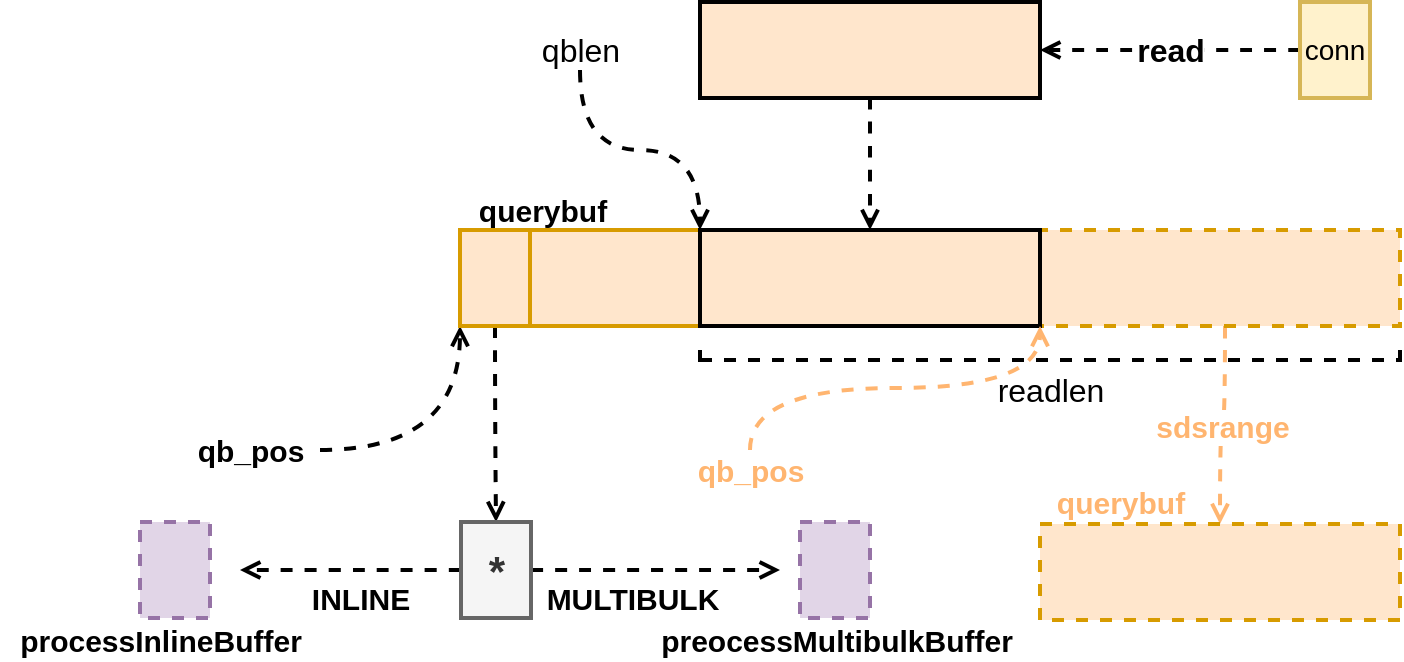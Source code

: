<mxfile version="15.4.0" type="device" pages="2"><diagram id="cwuofUJcOLa2f2f71zu4" name="readQueryFromClient"><mxGraphModel dx="1913" dy="966" grid="1" gridSize="10" guides="1" tooltips="1" connect="1" arrows="1" fold="1" page="1" pageScale="1" pageWidth="827" pageHeight="1169" math="0" shadow="0"><root><mxCell id="0"/><mxCell id="1" parent="0"/><mxCell id="vRrm3B_HAClW8M0bbE5z-47" value="sdsrange" style="edgeStyle=orthogonalEdgeStyle;curved=1;rounded=0;orthogonalLoop=1;jettySize=auto;html=1;exitX=0.75;exitY=1;exitDx=0;exitDy=0;dashed=1;fontSize=15;fontColor=#FFB570;endArrow=open;endFill=0;strokeColor=#FFB570;strokeWidth=2;fontStyle=1;entryX=0.5;entryY=0;entryDx=0;entryDy=0;" parent="1" source="vRrm3B_HAClW8M0bbE5z-5" target="vRrm3B_HAClW8M0bbE5z-48" edge="1"><mxGeometry relative="1" as="geometry"><mxPoint x="483" y="610" as="targetPoint"/></mxGeometry></mxCell><mxCell id="vRrm3B_HAClW8M0bbE5z-5" value="" style="rounded=0;whiteSpace=wrap;html=1;strokeWidth=2;fontSize=16;fillColor=#ffe6cc;strokeColor=#d79b00;dashed=1;" parent="1" vertex="1"><mxGeometry x="220" y="370" width="350" height="48" as="geometry"/></mxCell><mxCell id="vRrm3B_HAClW8M0bbE5z-8" value="" style="edgeStyle=orthogonalEdgeStyle;curved=1;rounded=0;orthogonalLoop=1;jettySize=auto;html=1;dashed=1;fontSize=16;endArrow=open;endFill=0;strokeWidth=2;entryX=1;entryY=0;entryDx=0;entryDy=0;" parent="1" source="vRrm3B_HAClW8M0bbE5z-2" target="vRrm3B_HAClW8M0bbE5z-4" edge="1"><mxGeometry relative="1" as="geometry"/></mxCell><mxCell id="vRrm3B_HAClW8M0bbE5z-2" value="qblen" style="text;html=1;align=center;verticalAlign=middle;resizable=0;points=[];autosize=1;strokeColor=none;fillColor=none;fontSize=16;fontStyle=0" parent="1" vertex="1"><mxGeometry x="135" y="270" width="50" height="20" as="geometry"/></mxCell><mxCell id="vRrm3B_HAClW8M0bbE5z-4" value="" style="rounded=0;whiteSpace=wrap;html=1;strokeWidth=2;fontSize=16;fillColor=#ffe6cc;strokeColor=#d79b00;" parent="1" vertex="1"><mxGeometry x="100" y="370" width="120" height="48" as="geometry"/></mxCell><mxCell id="vRrm3B_HAClW8M0bbE5z-7" value="" style="shape=crossbar;whiteSpace=wrap;html=1;rounded=1;dashed=1;fontSize=16;strokeWidth=2;" parent="1" vertex="1"><mxGeometry x="220" y="430" width="350" height="10" as="geometry"/></mxCell><mxCell id="vRrm3B_HAClW8M0bbE5z-9" value="readlen" style="text;html=1;align=center;verticalAlign=middle;resizable=0;points=[];autosize=1;strokeColor=none;fillColor=none;fontSize=16;fontStyle=0" parent="1" vertex="1"><mxGeometry x="360" y="440" width="70" height="20" as="geometry"/></mxCell><mxCell id="vRrm3B_HAClW8M0bbE5z-19" style="edgeStyle=orthogonalEdgeStyle;curved=1;rounded=0;orthogonalLoop=1;jettySize=auto;html=1;exitX=0.5;exitY=1;exitDx=0;exitDy=0;entryX=0.5;entryY=0;entryDx=0;entryDy=0;dashed=1;fontSize=16;endArrow=open;endFill=0;strokeWidth=2;" parent="1" source="vRrm3B_HAClW8M0bbE5z-16" target="vRrm3B_HAClW8M0bbE5z-20" edge="1"><mxGeometry relative="1" as="geometry"/></mxCell><mxCell id="vRrm3B_HAClW8M0bbE5z-16" value="" style="rounded=0;whiteSpace=wrap;html=1;strokeWidth=2;fontSize=16;fillColor=#ffe6cc;strokeColor=default;" parent="1" vertex="1"><mxGeometry x="220" y="256" width="170" height="48" as="geometry"/></mxCell><mxCell id="vRrm3B_HAClW8M0bbE5z-18" value="read" style="edgeStyle=orthogonalEdgeStyle;curved=1;rounded=0;orthogonalLoop=1;jettySize=auto;html=1;dashed=1;fontSize=16;endArrow=open;endFill=0;strokeWidth=2;fontStyle=1" parent="1" source="vRrm3B_HAClW8M0bbE5z-17" target="vRrm3B_HAClW8M0bbE5z-16" edge="1"><mxGeometry relative="1" as="geometry"/></mxCell><mxCell id="vRrm3B_HAClW8M0bbE5z-17" value="conn" style="rounded=0;whiteSpace=wrap;html=1;strokeWidth=2;fontSize=14;fillColor=#fff2cc;strokeColor=#d6b656;" parent="1" vertex="1"><mxGeometry x="520" y="256" width="35" height="48" as="geometry"/></mxCell><mxCell id="vRrm3B_HAClW8M0bbE5z-20" value="" style="rounded=0;whiteSpace=wrap;html=1;strokeWidth=2;fontSize=16;fillColor=#ffe6cc;strokeColor=default;" parent="1" vertex="1"><mxGeometry x="220" y="370" width="170" height="48" as="geometry"/></mxCell><mxCell id="vRrm3B_HAClW8M0bbE5z-30" value="" style="edgeStyle=orthogonalEdgeStyle;curved=1;rounded=0;orthogonalLoop=1;jettySize=auto;html=1;dashed=1;fontSize=14;endArrow=open;endFill=0;strokeWidth=2;entryX=0;entryY=1;entryDx=0;entryDy=0;" parent="1" source="vRrm3B_HAClW8M0bbE5z-29" target="vRrm3B_HAClW8M0bbE5z-4" edge="1"><mxGeometry relative="1" as="geometry"/></mxCell><mxCell id="vRrm3B_HAClW8M0bbE5z-29" value="qb_pos" style="text;html=1;align=center;verticalAlign=middle;resizable=0;points=[];autosize=1;strokeColor=none;fillColor=none;fontSize=15;fontStyle=1" parent="1" vertex="1"><mxGeometry x="-40" y="470" width="70" height="20" as="geometry"/></mxCell><mxCell id="vRrm3B_HAClW8M0bbE5z-32" style="edgeStyle=orthogonalEdgeStyle;curved=1;rounded=0;orthogonalLoop=1;jettySize=auto;html=1;exitX=0.5;exitY=1;exitDx=0;exitDy=0;dashed=1;fontSize=14;endArrow=open;endFill=0;strokeWidth=2;" parent="1" source="vRrm3B_HAClW8M0bbE5z-31" target="vRrm3B_HAClW8M0bbE5z-33" edge="1"><mxGeometry relative="1" as="geometry"><mxPoint x="118" y="540" as="targetPoint"/></mxGeometry></mxCell><mxCell id="vRrm3B_HAClW8M0bbE5z-31" value="" style="rounded=0;whiteSpace=wrap;html=1;strokeWidth=2;fontSize=14;fillColor=#ffe6cc;strokeColor=#d79b00;" parent="1" vertex="1"><mxGeometry x="100" y="370" width="35" height="48" as="geometry"/></mxCell><mxCell id="vRrm3B_HAClW8M0bbE5z-34" style="edgeStyle=orthogonalEdgeStyle;curved=1;rounded=0;orthogonalLoop=1;jettySize=auto;html=1;exitX=1;exitY=0.5;exitDx=0;exitDy=0;dashed=1;fontSize=21;endArrow=open;endFill=0;strokeWidth=2;" parent="1" source="vRrm3B_HAClW8M0bbE5z-33" edge="1"><mxGeometry relative="1" as="geometry"><mxPoint x="260" y="540" as="targetPoint"/></mxGeometry></mxCell><mxCell id="vRrm3B_HAClW8M0bbE5z-35" style="edgeStyle=orthogonalEdgeStyle;curved=1;rounded=0;orthogonalLoop=1;jettySize=auto;html=1;exitX=0;exitY=0.5;exitDx=0;exitDy=0;dashed=1;fontSize=21;endArrow=open;endFill=0;strokeWidth=2;" parent="1" source="vRrm3B_HAClW8M0bbE5z-33" edge="1"><mxGeometry relative="1" as="geometry"><mxPoint x="-10" y="540" as="targetPoint"/></mxGeometry></mxCell><mxCell id="vRrm3B_HAClW8M0bbE5z-33" value="*" style="rounded=0;whiteSpace=wrap;html=1;strokeWidth=2;fontSize=21;fillColor=#f5f5f5;strokeColor=#666666;fontColor=#333333;fontStyle=1" parent="1" vertex="1"><mxGeometry x="100.5" y="516" width="35" height="48" as="geometry"/></mxCell><mxCell id="vRrm3B_HAClW8M0bbE5z-36" value="MULTIBULK" style="text;html=1;align=center;verticalAlign=middle;resizable=0;points=[];autosize=1;strokeColor=none;fillColor=none;fontSize=15;fontStyle=1" parent="1" vertex="1"><mxGeometry x="135.5" y="544" width="100" height="20" as="geometry"/></mxCell><mxCell id="vRrm3B_HAClW8M0bbE5z-37" value="INLINE" style="text;html=1;align=center;verticalAlign=middle;resizable=0;points=[];autosize=1;strokeColor=none;fillColor=none;fontSize=15;fontStyle=1" parent="1" vertex="1"><mxGeometry x="20" y="544" width="60" height="20" as="geometry"/></mxCell><mxCell id="vRrm3B_HAClW8M0bbE5z-39" value="" style="rounded=0;whiteSpace=wrap;html=1;strokeWidth=2;fontSize=15;fillColor=#e1d5e7;strokeColor=#9673a6;dashed=1;" parent="1" vertex="1"><mxGeometry x="270" y="516" width="35" height="48" as="geometry"/></mxCell><mxCell id="vRrm3B_HAClW8M0bbE5z-40" value="" style="rounded=0;whiteSpace=wrap;html=1;strokeWidth=2;fontSize=15;fillColor=#e1d5e7;strokeColor=#9673a6;dashed=1;" parent="1" vertex="1"><mxGeometry x="-60" y="516" width="35" height="48" as="geometry"/></mxCell><mxCell id="vRrm3B_HAClW8M0bbE5z-41" value="preocessMultibulkBuffer" style="text;html=1;align=center;verticalAlign=middle;resizable=0;points=[];autosize=1;strokeColor=none;fillColor=none;fontSize=15;fontStyle=1" parent="1" vertex="1"><mxGeometry x="192.5" y="565" width="190" height="20" as="geometry"/></mxCell><mxCell id="vRrm3B_HAClW8M0bbE5z-42" value="processInlineBuffer" style="text;html=1;align=center;verticalAlign=middle;resizable=0;points=[];autosize=1;strokeColor=none;fillColor=none;fontSize=15;fontStyle=1" parent="1" vertex="1"><mxGeometry x="-130" y="565" width="160" height="20" as="geometry"/></mxCell><mxCell id="vRrm3B_HAClW8M0bbE5z-43" value="querybuf" style="text;html=1;align=center;verticalAlign=middle;resizable=0;points=[];autosize=1;strokeColor=none;fillColor=none;fontSize=15;fontStyle=1" parent="1" vertex="1"><mxGeometry x="100.5" y="350" width="80" height="20" as="geometry"/></mxCell><mxCell id="vRrm3B_HAClW8M0bbE5z-45" value="" style="edgeStyle=orthogonalEdgeStyle;curved=1;rounded=0;orthogonalLoop=1;jettySize=auto;html=1;dashed=1;fontSize=15;endArrow=open;endFill=0;strokeWidth=2;entryX=1;entryY=1;entryDx=0;entryDy=0;strokeColor=#FFB570;" parent="1" source="vRrm3B_HAClW8M0bbE5z-44" target="vRrm3B_HAClW8M0bbE5z-20" edge="1"><mxGeometry relative="1" as="geometry"/></mxCell><mxCell id="vRrm3B_HAClW8M0bbE5z-44" value="qb_pos" style="text;html=1;align=center;verticalAlign=middle;resizable=0;points=[];autosize=1;strokeColor=none;fillColor=none;fontSize=15;fontStyle=1;labelBackgroundColor=default;fontColor=#FFB570;" parent="1" vertex="1"><mxGeometry x="210" y="480" width="70" height="20" as="geometry"/></mxCell><mxCell id="vRrm3B_HAClW8M0bbE5z-48" value="" style="rounded=0;whiteSpace=wrap;html=1;strokeWidth=2;fontSize=16;fillColor=#ffe6cc;strokeColor=#d79b00;dashed=1;" parent="1" vertex="1"><mxGeometry x="390" y="517" width="180" height="48" as="geometry"/></mxCell><mxCell id="vRrm3B_HAClW8M0bbE5z-49" value="querybuf" style="text;html=1;align=center;verticalAlign=middle;resizable=0;points=[];autosize=1;strokeColor=none;fillColor=none;fontSize=15;fontColor=#FFB570;fontStyle=1" parent="1" vertex="1"><mxGeometry x="390" y="496" width="80" height="20" as="geometry"/></mxCell></root></mxGraphModel></diagram><diagram id="YSgryTWNzKDsLu9B3QZk" name="第 2 页"><mxGraphModel dx="1086" dy="966" grid="1" gridSize="10" guides="1" tooltips="1" connect="1" arrows="1" fold="1" page="1" pageScale="1" pageWidth="827" pageHeight="1169" math="0" shadow="0"><root><mxCell id="Bl32m5EOiZUODKdufY_i-0"/><mxCell id="Bl32m5EOiZUODKdufY_i-1" parent="Bl32m5EOiZUODKdufY_i-0"/></root></mxGraphModel></diagram></mxfile>
